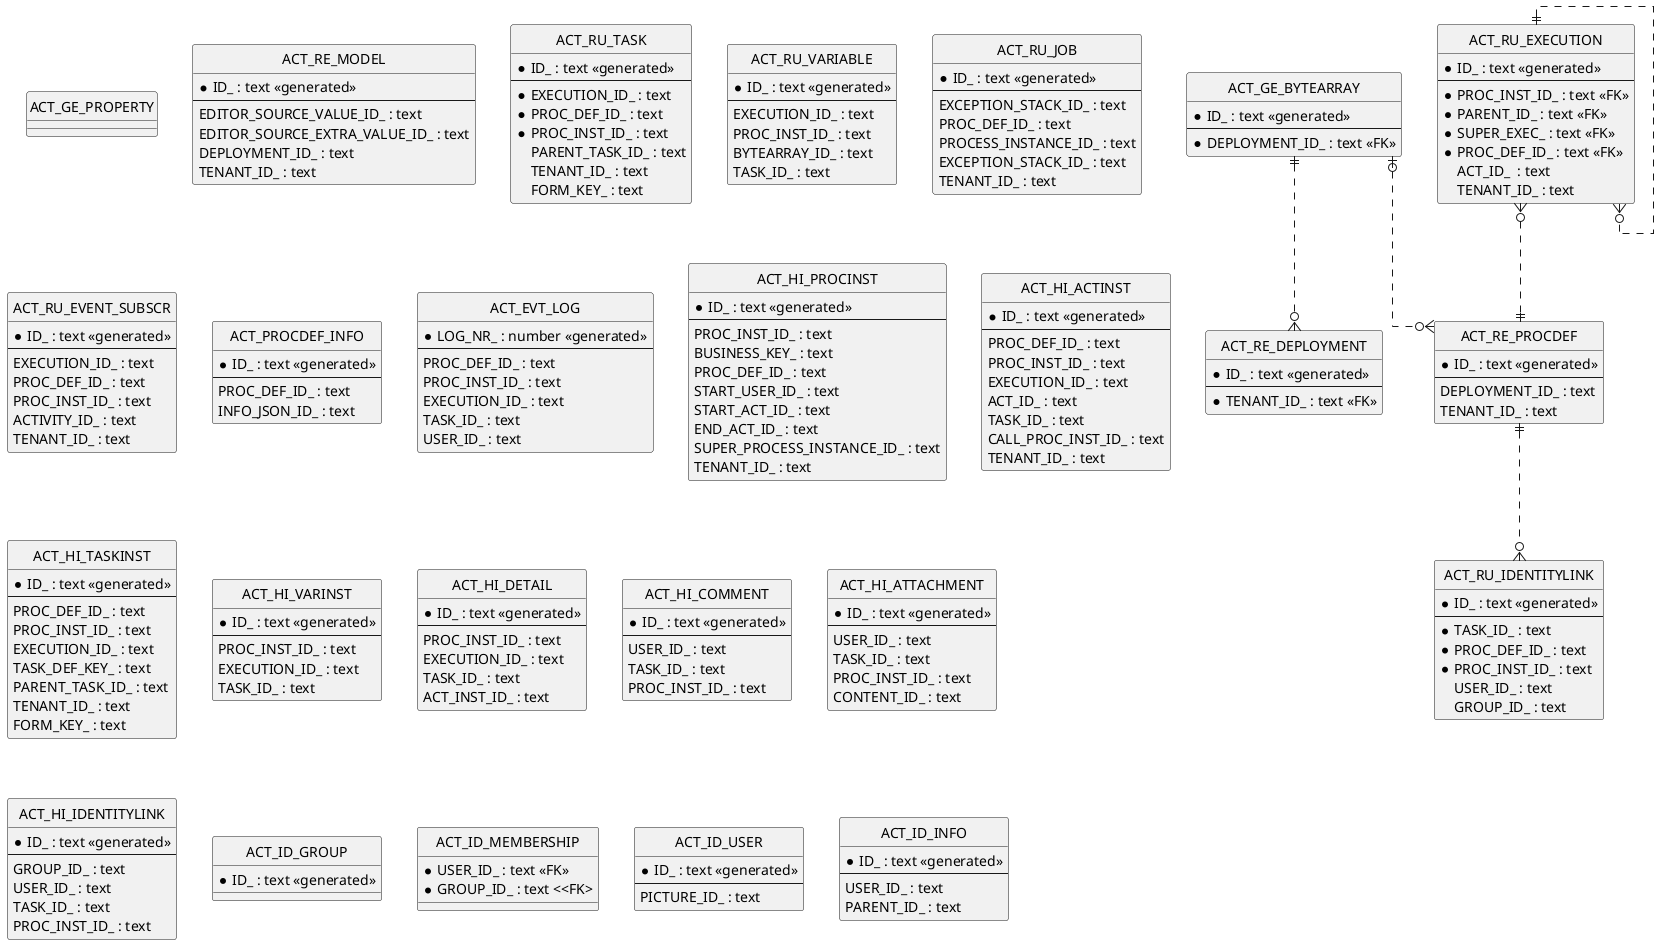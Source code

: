 @startuml activiti

' hide the spot
hide circle

' avoid problems with angled crows feet
skinparam linetype ortho

entity "ACT_GE_PROPERTY" as ACT_GE_PROPERTY {
  

}

entity "ACT_GE_BYTEARRAY" as ACT_GE_BYTEARRAY {
  *ID_ : text <<generated>>
  --
  *DEPLOYMENT_ID_ : text <<FK>>  
}

entity "ACT_RE_DEPLOYMENT" as ACT_RE_DEPLOYMENT {
  *ID_ : text <<generated>>
  --
  *TENANT_ID_ : text <<FK>> 
}

entity "ACT_RE_PROCDEF" as ACT_RE_PROCDEF {
  *ID_ : text <<generated>>
  --
  DEPLOYMENT_ID_ : text 
  TENANT_ID_ : text
}

entity "ACT_RE_MODEL" as ACT_RE_MODEL {
  *ID_ : text <<generated>>
  --
  EDITOR_SOURCE_VALUE_ID_ : text 
  EDITOR_SOURCE_EXTRA_VALUE_ID_ : text
  DEPLOYMENT_ID_ : text
  TENANT_ID_ : text
}

entity "ACT_RU_EXECUTION" as ACT_RU_EXECUTION {
  *ID_ : text <<generated>>
  --
  *PROC_INST_ID_ : text <<FK>>  
  *PARENT_ID_ : text <<FK>>
  *SUPER_EXEC_ : text <<FK>>
  *PROC_DEF_ID_ : text <<FK>>
  ACT_ID_  : text
  TENANT_ID_ : text
}

entity "ACT_RU_IDENTITYLINK" as ACT_RU_IDENTITYLINK {
  *ID_ : text <<generated>>
  --
  *TASK_ID_ : text 
  *PROC_DEF_ID_ : text
  *PROC_INST_ID_ : text
  USER_ID_ : text
  GROUP_ID_ : text
}


entity "ACT_RU_TASK" as ACT_RU_TASK {
  *ID_ : text <<generated>>
  --
  *EXECUTION_ID_ : text 
  *PROC_DEF_ID_ : text
  *PROC_INST_ID_ : text
  PARENT_TASK_ID_ : text
  TENANT_ID_ : text
  FORM_KEY_ : text
}


entity "ACT_RU_VARIABLE" as ACT_RU_VARIABLE {
  *ID_ : text <<generated>>
  --
  EXECUTION_ID_ : text 
  PROC_INST_ID_ : text
  BYTEARRAY_ID_ : text
  TASK_ID_ : text
}


entity "ACT_RU_JOB" as ACT_RU_JOB {
  *ID_ : text <<generated>>
  --
  EXCEPTION_STACK_ID_ : text 
  PROC_DEF_ID_ : text
  PROCESS_INSTANCE_ID_ : text
  EXCEPTION_STACK_ID_ : text
  TENANT_ID_ : text
}


entity "ACT_RU_EVENT_SUBSCR" as ACT_RU_EVENT_SUBSCR {
  *ID_ : text <<generated>>
  --
  EXECUTION_ID_ : text 
  PROC_DEF_ID_ : text
  PROC_INST_ID_ : text
  ACTIVITY_ID_ : text
  TENANT_ID_ : text
}



entity "ACT_PROCDEF_INFO" as ACT_PROCDEF_INFO {
  *ID_ : text <<generated>>
  --
  PROC_DEF_ID_ : text   
  INFO_JSON_ID_ : text
}

entity "ACT_EVT_LOG" as ACT_EVT_LOG {
  *LOG_NR_ : number <<generated>>
  --
  PROC_DEF_ID_ : text   
  PROC_INST_ID_ : text
  EXECUTION_ID_ : text
  TASK_ID_ : text
  USER_ID_ : text
}


entity "ACT_HI_PROCINST" as ACT_HI_PROCINST {
  *ID_ : text <<generated>>
  --
  PROC_INST_ID_ : text 
  BUSINESS_KEY_ : text
  PROC_DEF_ID_ : text
  START_USER_ID_ : text
  START_ACT_ID_ : text
  END_ACT_ID_ : text
  SUPER_PROCESS_INSTANCE_ID_ : text
  TENANT_ID_ : text
}


entity "ACT_HI_ACTINST" as ACT_HI_ACTINST {
  *ID_ : text <<generated>>
  --
  PROC_DEF_ID_ : text 
  PROC_INST_ID_ : text
  EXECUTION_ID_ : text
  ACT_ID_ : text
  TASK_ID_ : text
  CALL_PROC_INST_ID_ : text
  TENANT_ID_ : text
}

entity "ACT_HI_TASKINST" as ACT_HI_TASKINST {
  *ID_ : text <<generated>>
  --
  PROC_DEF_ID_ : text 
  PROC_INST_ID_ : text
  EXECUTION_ID_ : text
  TASK_DEF_KEY_ : text
  PARENT_TASK_ID_ : text
  TENANT_ID_ : text
  FORM_KEY_ : text
}

entity "ACT_HI_VARINST" as ACT_HI_VARINST {
  *ID_ : text <<generated>>
  --
  PROC_INST_ID_ : text 
  EXECUTION_ID_ : text
  TASK_ID_ : text
}

entity "ACT_HI_DETAIL" as ACT_HI_DETAIL {
  *ID_ : text <<generated>>
  --
  PROC_INST_ID_ : text 
  EXECUTION_ID_ : text
  TASK_ID_ : text
  ACT_INST_ID_ : text
}

entity "ACT_HI_COMMENT" as ACT_HI_COMMENT {
  *ID_ : text <<generated>>
  --
  USER_ID_ : text 
  TASK_ID_ : text
  PROC_INST_ID_ : text
}

entity "ACT_HI_ATTACHMENT" as ACT_HI_ATTACHMENT {
  *ID_ : text <<generated>>
  --
  USER_ID_ : text 
  TASK_ID_ : text
  PROC_INST_ID_ : text
  CONTENT_ID_ : text
}


entity "ACT_HI_IDENTITYLINK" as ACT_HI_IDENTITYLINK {
  *ID_ : text <<generated>>
  --
  GROUP_ID_ : text 
  USER_ID_ : text
  TASK_ID_ : text
  PROC_INST_ID_ : text
}

entity "ACT_ID_GROUP" as ACT_ID_GROUP {
  *ID_ : text <<generated>> 
  
}

entity "ACT_ID_MEMBERSHIP" as ACT_ID_MEMBERSHIP {
  *USER_ID_ : text <<FK>>
  *GROUP_ID_ : text <<FK> 
}

entity "ACT_ID_USER" as ACT_ID_USER {
  *ID_ : text <<generated>>
  --
  PICTURE_ID_ : text   
}

entity "ACT_ID_INFO" as ACT_ID_INFO {
  *ID_ : text <<generated>>
  --
  USER_ID_ : text 
  PARENT_ID_ : text
}

ACT_GE_BYTEARRAY ||..o{ ACT_RE_DEPLOYMENT
ACT_GE_BYTEARRAY |o..o{ ACT_RE_PROCDEF
ACT_RU_EXECUTION ||..o{ ACT_RU_EXECUTION
ACT_RU_EXECUTION }o..|| ACT_RE_PROCDEF
ACT_RE_PROCDEF ||..o{ ACT_RU_IDENTITYLINK
@enduml
